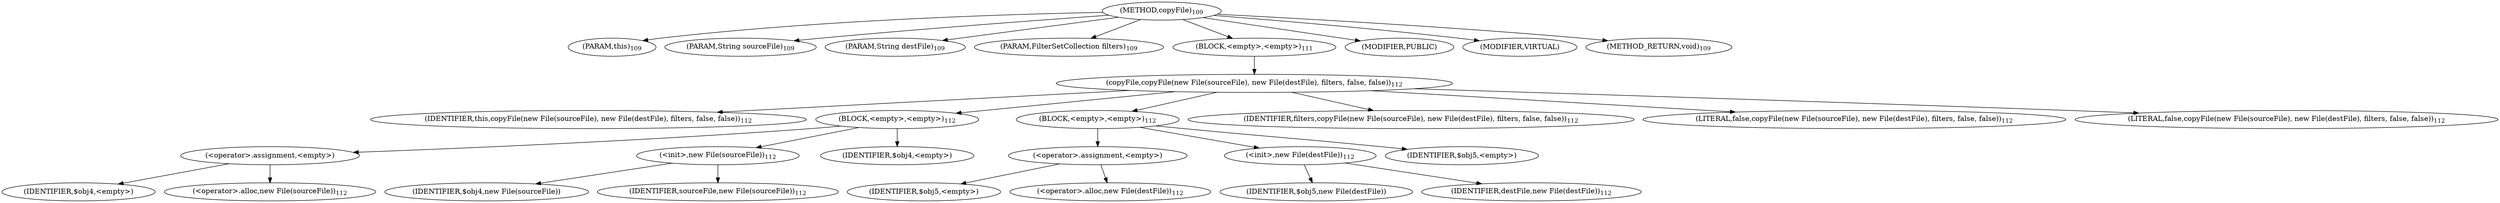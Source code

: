 digraph "copyFile" {  
"123" [label = <(METHOD,copyFile)<SUB>109</SUB>> ]
"8" [label = <(PARAM,this)<SUB>109</SUB>> ]
"124" [label = <(PARAM,String sourceFile)<SUB>109</SUB>> ]
"125" [label = <(PARAM,String destFile)<SUB>109</SUB>> ]
"126" [label = <(PARAM,FilterSetCollection filters)<SUB>109</SUB>> ]
"127" [label = <(BLOCK,&lt;empty&gt;,&lt;empty&gt;)<SUB>111</SUB>> ]
"128" [label = <(copyFile,copyFile(new File(sourceFile), new File(destFile), filters, false, false))<SUB>112</SUB>> ]
"7" [label = <(IDENTIFIER,this,copyFile(new File(sourceFile), new File(destFile), filters, false, false))<SUB>112</SUB>> ]
"129" [label = <(BLOCK,&lt;empty&gt;,&lt;empty&gt;)<SUB>112</SUB>> ]
"130" [label = <(&lt;operator&gt;.assignment,&lt;empty&gt;)> ]
"131" [label = <(IDENTIFIER,$obj4,&lt;empty&gt;)> ]
"132" [label = <(&lt;operator&gt;.alloc,new File(sourceFile))<SUB>112</SUB>> ]
"133" [label = <(&lt;init&gt;,new File(sourceFile))<SUB>112</SUB>> ]
"134" [label = <(IDENTIFIER,$obj4,new File(sourceFile))> ]
"135" [label = <(IDENTIFIER,sourceFile,new File(sourceFile))<SUB>112</SUB>> ]
"136" [label = <(IDENTIFIER,$obj4,&lt;empty&gt;)> ]
"137" [label = <(BLOCK,&lt;empty&gt;,&lt;empty&gt;)<SUB>112</SUB>> ]
"138" [label = <(&lt;operator&gt;.assignment,&lt;empty&gt;)> ]
"139" [label = <(IDENTIFIER,$obj5,&lt;empty&gt;)> ]
"140" [label = <(&lt;operator&gt;.alloc,new File(destFile))<SUB>112</SUB>> ]
"141" [label = <(&lt;init&gt;,new File(destFile))<SUB>112</SUB>> ]
"142" [label = <(IDENTIFIER,$obj5,new File(destFile))> ]
"143" [label = <(IDENTIFIER,destFile,new File(destFile))<SUB>112</SUB>> ]
"144" [label = <(IDENTIFIER,$obj5,&lt;empty&gt;)> ]
"145" [label = <(IDENTIFIER,filters,copyFile(new File(sourceFile), new File(destFile), filters, false, false))<SUB>112</SUB>> ]
"146" [label = <(LITERAL,false,copyFile(new File(sourceFile), new File(destFile), filters, false, false))<SUB>112</SUB>> ]
"147" [label = <(LITERAL,false,copyFile(new File(sourceFile), new File(destFile), filters, false, false))<SUB>112</SUB>> ]
"148" [label = <(MODIFIER,PUBLIC)> ]
"149" [label = <(MODIFIER,VIRTUAL)> ]
"150" [label = <(METHOD_RETURN,void)<SUB>109</SUB>> ]
  "123" -> "8" 
  "123" -> "124" 
  "123" -> "125" 
  "123" -> "126" 
  "123" -> "127" 
  "123" -> "148" 
  "123" -> "149" 
  "123" -> "150" 
  "127" -> "128" 
  "128" -> "7" 
  "128" -> "129" 
  "128" -> "137" 
  "128" -> "145" 
  "128" -> "146" 
  "128" -> "147" 
  "129" -> "130" 
  "129" -> "133" 
  "129" -> "136" 
  "130" -> "131" 
  "130" -> "132" 
  "133" -> "134" 
  "133" -> "135" 
  "137" -> "138" 
  "137" -> "141" 
  "137" -> "144" 
  "138" -> "139" 
  "138" -> "140" 
  "141" -> "142" 
  "141" -> "143" 
}

